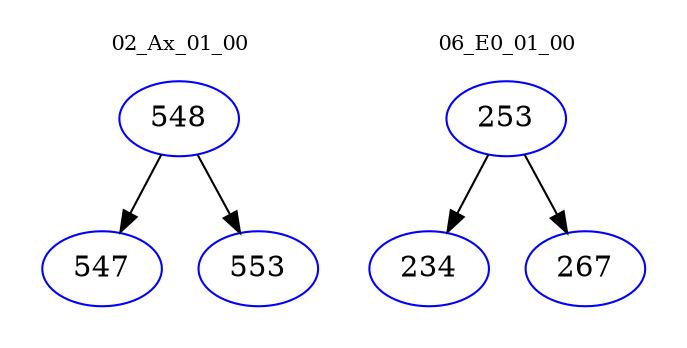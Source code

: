 digraph{
subgraph cluster_0 {
color = white
label = "02_Ax_01_00";
fontsize=10;
T0_548 [label="548", color="blue"]
T0_548 -> T0_547 [color="black"]
T0_547 [label="547", color="blue"]
T0_548 -> T0_553 [color="black"]
T0_553 [label="553", color="blue"]
}
subgraph cluster_1 {
color = white
label = "06_E0_01_00";
fontsize=10;
T1_253 [label="253", color="blue"]
T1_253 -> T1_234 [color="black"]
T1_234 [label="234", color="blue"]
T1_253 -> T1_267 [color="black"]
T1_267 [label="267", color="blue"]
}
}
